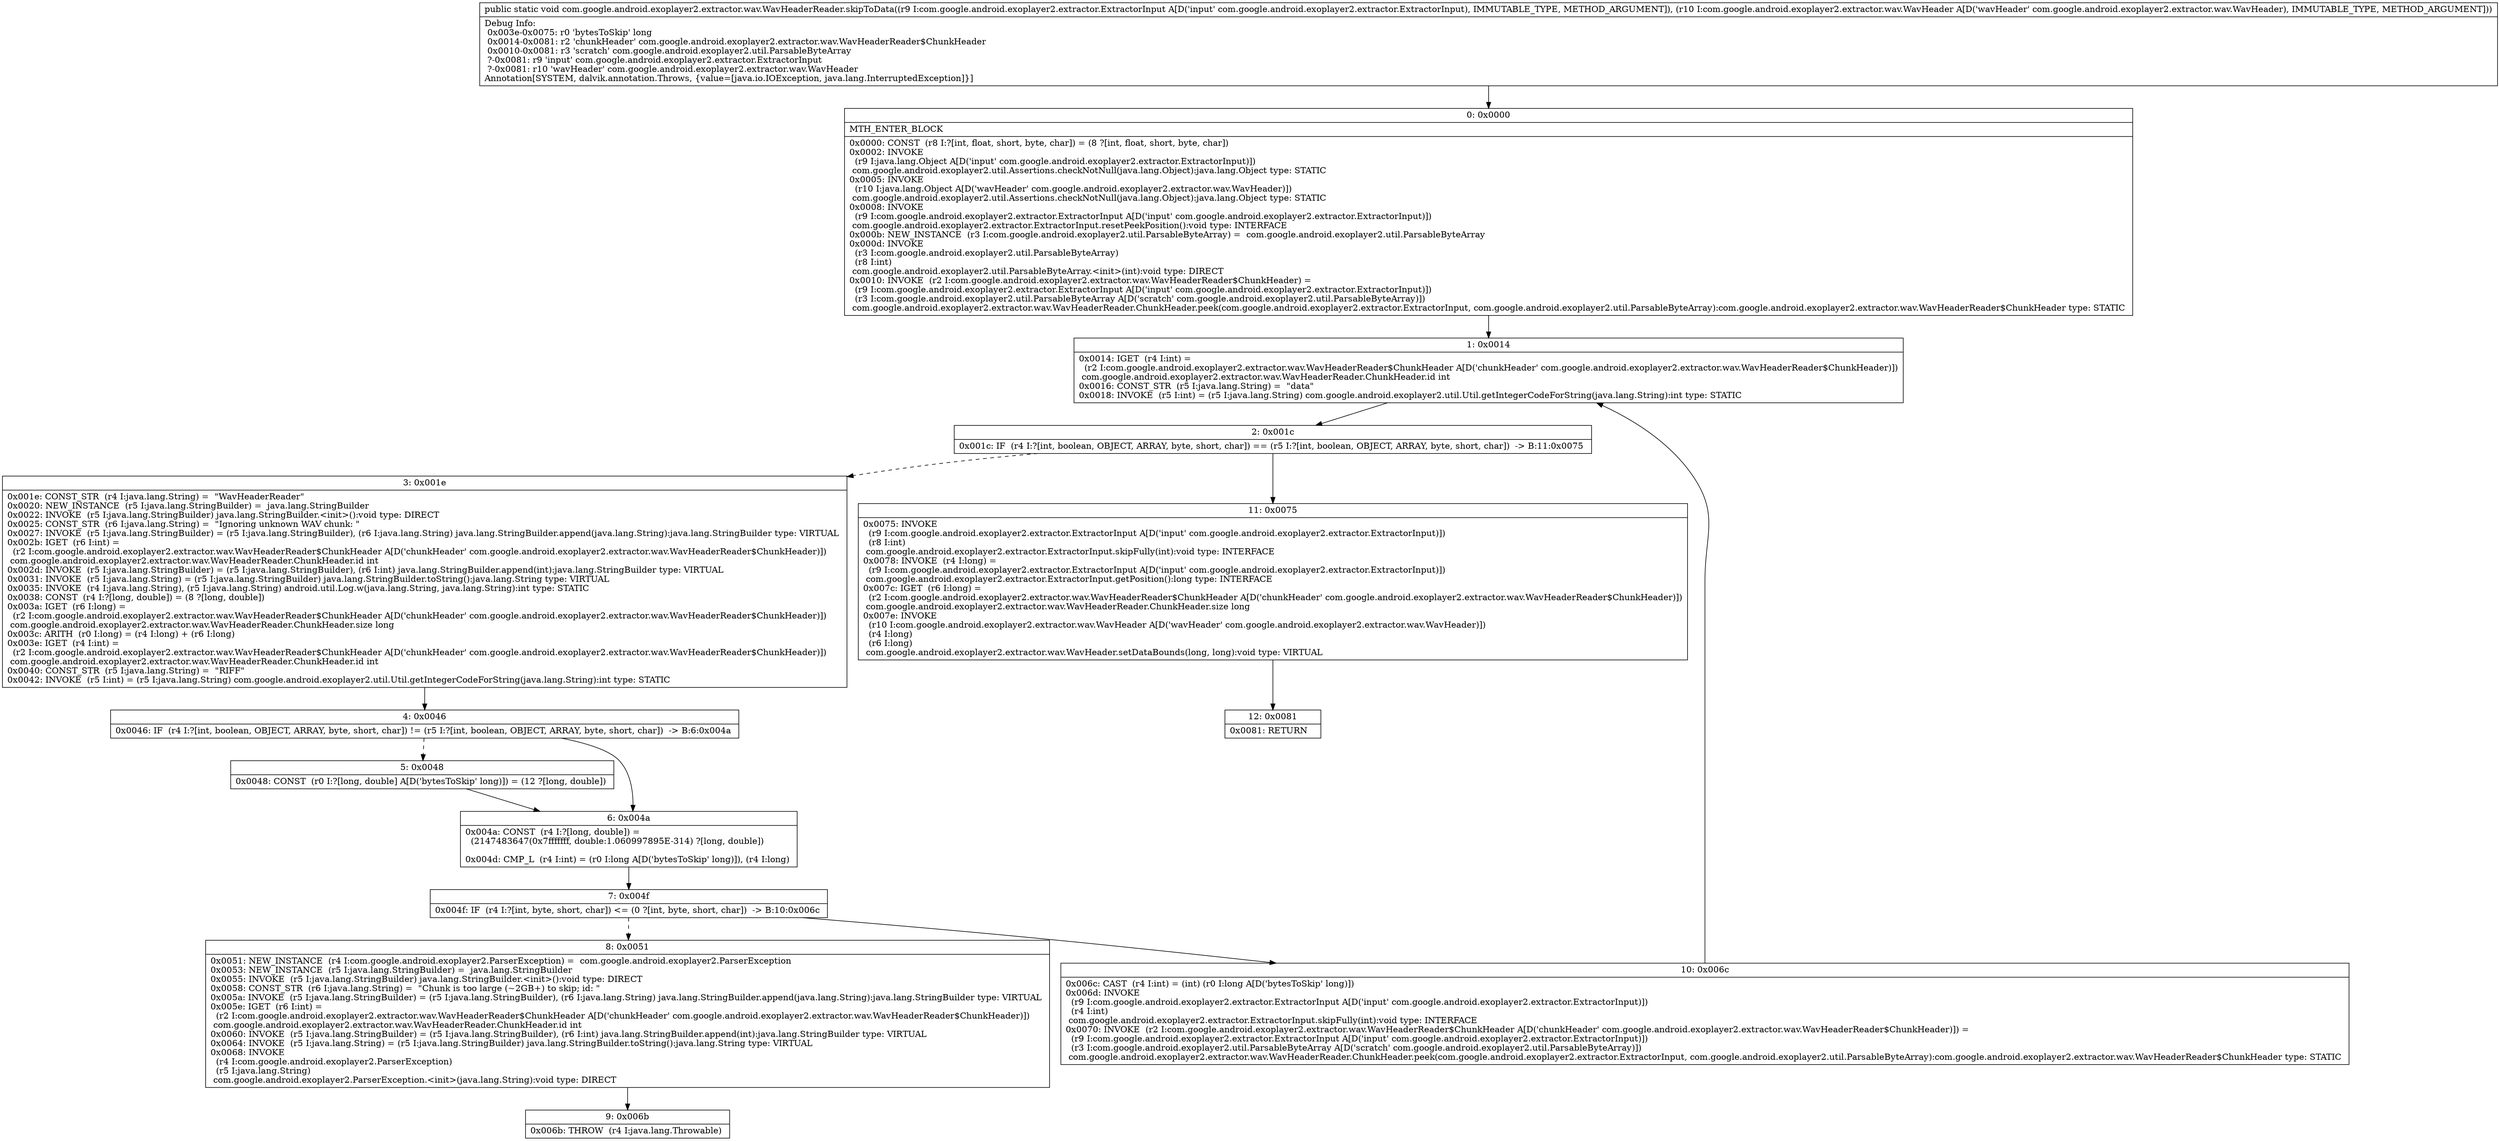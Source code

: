 digraph "CFG forcom.google.android.exoplayer2.extractor.wav.WavHeaderReader.skipToData(Lcom\/google\/android\/exoplayer2\/extractor\/ExtractorInput;Lcom\/google\/android\/exoplayer2\/extractor\/wav\/WavHeader;)V" {
Node_0 [shape=record,label="{0\:\ 0x0000|MTH_ENTER_BLOCK\l|0x0000: CONST  (r8 I:?[int, float, short, byte, char]) = (8 ?[int, float, short, byte, char]) \l0x0002: INVOKE  \l  (r9 I:java.lang.Object A[D('input' com.google.android.exoplayer2.extractor.ExtractorInput)])\l com.google.android.exoplayer2.util.Assertions.checkNotNull(java.lang.Object):java.lang.Object type: STATIC \l0x0005: INVOKE  \l  (r10 I:java.lang.Object A[D('wavHeader' com.google.android.exoplayer2.extractor.wav.WavHeader)])\l com.google.android.exoplayer2.util.Assertions.checkNotNull(java.lang.Object):java.lang.Object type: STATIC \l0x0008: INVOKE  \l  (r9 I:com.google.android.exoplayer2.extractor.ExtractorInput A[D('input' com.google.android.exoplayer2.extractor.ExtractorInput)])\l com.google.android.exoplayer2.extractor.ExtractorInput.resetPeekPosition():void type: INTERFACE \l0x000b: NEW_INSTANCE  (r3 I:com.google.android.exoplayer2.util.ParsableByteArray) =  com.google.android.exoplayer2.util.ParsableByteArray \l0x000d: INVOKE  \l  (r3 I:com.google.android.exoplayer2.util.ParsableByteArray)\l  (r8 I:int)\l com.google.android.exoplayer2.util.ParsableByteArray.\<init\>(int):void type: DIRECT \l0x0010: INVOKE  (r2 I:com.google.android.exoplayer2.extractor.wav.WavHeaderReader$ChunkHeader) = \l  (r9 I:com.google.android.exoplayer2.extractor.ExtractorInput A[D('input' com.google.android.exoplayer2.extractor.ExtractorInput)])\l  (r3 I:com.google.android.exoplayer2.util.ParsableByteArray A[D('scratch' com.google.android.exoplayer2.util.ParsableByteArray)])\l com.google.android.exoplayer2.extractor.wav.WavHeaderReader.ChunkHeader.peek(com.google.android.exoplayer2.extractor.ExtractorInput, com.google.android.exoplayer2.util.ParsableByteArray):com.google.android.exoplayer2.extractor.wav.WavHeaderReader$ChunkHeader type: STATIC \l}"];
Node_1 [shape=record,label="{1\:\ 0x0014|0x0014: IGET  (r4 I:int) = \l  (r2 I:com.google.android.exoplayer2.extractor.wav.WavHeaderReader$ChunkHeader A[D('chunkHeader' com.google.android.exoplayer2.extractor.wav.WavHeaderReader$ChunkHeader)])\l com.google.android.exoplayer2.extractor.wav.WavHeaderReader.ChunkHeader.id int \l0x0016: CONST_STR  (r5 I:java.lang.String) =  \"data\" \l0x0018: INVOKE  (r5 I:int) = (r5 I:java.lang.String) com.google.android.exoplayer2.util.Util.getIntegerCodeForString(java.lang.String):int type: STATIC \l}"];
Node_2 [shape=record,label="{2\:\ 0x001c|0x001c: IF  (r4 I:?[int, boolean, OBJECT, ARRAY, byte, short, char]) == (r5 I:?[int, boolean, OBJECT, ARRAY, byte, short, char])  \-\> B:11:0x0075 \l}"];
Node_3 [shape=record,label="{3\:\ 0x001e|0x001e: CONST_STR  (r4 I:java.lang.String) =  \"WavHeaderReader\" \l0x0020: NEW_INSTANCE  (r5 I:java.lang.StringBuilder) =  java.lang.StringBuilder \l0x0022: INVOKE  (r5 I:java.lang.StringBuilder) java.lang.StringBuilder.\<init\>():void type: DIRECT \l0x0025: CONST_STR  (r6 I:java.lang.String) =  \"Ignoring unknown WAV chunk: \" \l0x0027: INVOKE  (r5 I:java.lang.StringBuilder) = (r5 I:java.lang.StringBuilder), (r6 I:java.lang.String) java.lang.StringBuilder.append(java.lang.String):java.lang.StringBuilder type: VIRTUAL \l0x002b: IGET  (r6 I:int) = \l  (r2 I:com.google.android.exoplayer2.extractor.wav.WavHeaderReader$ChunkHeader A[D('chunkHeader' com.google.android.exoplayer2.extractor.wav.WavHeaderReader$ChunkHeader)])\l com.google.android.exoplayer2.extractor.wav.WavHeaderReader.ChunkHeader.id int \l0x002d: INVOKE  (r5 I:java.lang.StringBuilder) = (r5 I:java.lang.StringBuilder), (r6 I:int) java.lang.StringBuilder.append(int):java.lang.StringBuilder type: VIRTUAL \l0x0031: INVOKE  (r5 I:java.lang.String) = (r5 I:java.lang.StringBuilder) java.lang.StringBuilder.toString():java.lang.String type: VIRTUAL \l0x0035: INVOKE  (r4 I:java.lang.String), (r5 I:java.lang.String) android.util.Log.w(java.lang.String, java.lang.String):int type: STATIC \l0x0038: CONST  (r4 I:?[long, double]) = (8 ?[long, double]) \l0x003a: IGET  (r6 I:long) = \l  (r2 I:com.google.android.exoplayer2.extractor.wav.WavHeaderReader$ChunkHeader A[D('chunkHeader' com.google.android.exoplayer2.extractor.wav.WavHeaderReader$ChunkHeader)])\l com.google.android.exoplayer2.extractor.wav.WavHeaderReader.ChunkHeader.size long \l0x003c: ARITH  (r0 I:long) = (r4 I:long) + (r6 I:long) \l0x003e: IGET  (r4 I:int) = \l  (r2 I:com.google.android.exoplayer2.extractor.wav.WavHeaderReader$ChunkHeader A[D('chunkHeader' com.google.android.exoplayer2.extractor.wav.WavHeaderReader$ChunkHeader)])\l com.google.android.exoplayer2.extractor.wav.WavHeaderReader.ChunkHeader.id int \l0x0040: CONST_STR  (r5 I:java.lang.String) =  \"RIFF\" \l0x0042: INVOKE  (r5 I:int) = (r5 I:java.lang.String) com.google.android.exoplayer2.util.Util.getIntegerCodeForString(java.lang.String):int type: STATIC \l}"];
Node_4 [shape=record,label="{4\:\ 0x0046|0x0046: IF  (r4 I:?[int, boolean, OBJECT, ARRAY, byte, short, char]) != (r5 I:?[int, boolean, OBJECT, ARRAY, byte, short, char])  \-\> B:6:0x004a \l}"];
Node_5 [shape=record,label="{5\:\ 0x0048|0x0048: CONST  (r0 I:?[long, double] A[D('bytesToSkip' long)]) = (12 ?[long, double]) \l}"];
Node_6 [shape=record,label="{6\:\ 0x004a|0x004a: CONST  (r4 I:?[long, double]) = \l  (2147483647(0x7fffffff, double:1.060997895E\-314) ?[long, double])\l \l0x004d: CMP_L  (r4 I:int) = (r0 I:long A[D('bytesToSkip' long)]), (r4 I:long) \l}"];
Node_7 [shape=record,label="{7\:\ 0x004f|0x004f: IF  (r4 I:?[int, byte, short, char]) \<= (0 ?[int, byte, short, char])  \-\> B:10:0x006c \l}"];
Node_8 [shape=record,label="{8\:\ 0x0051|0x0051: NEW_INSTANCE  (r4 I:com.google.android.exoplayer2.ParserException) =  com.google.android.exoplayer2.ParserException \l0x0053: NEW_INSTANCE  (r5 I:java.lang.StringBuilder) =  java.lang.StringBuilder \l0x0055: INVOKE  (r5 I:java.lang.StringBuilder) java.lang.StringBuilder.\<init\>():void type: DIRECT \l0x0058: CONST_STR  (r6 I:java.lang.String) =  \"Chunk is too large (~2GB+) to skip; id: \" \l0x005a: INVOKE  (r5 I:java.lang.StringBuilder) = (r5 I:java.lang.StringBuilder), (r6 I:java.lang.String) java.lang.StringBuilder.append(java.lang.String):java.lang.StringBuilder type: VIRTUAL \l0x005e: IGET  (r6 I:int) = \l  (r2 I:com.google.android.exoplayer2.extractor.wav.WavHeaderReader$ChunkHeader A[D('chunkHeader' com.google.android.exoplayer2.extractor.wav.WavHeaderReader$ChunkHeader)])\l com.google.android.exoplayer2.extractor.wav.WavHeaderReader.ChunkHeader.id int \l0x0060: INVOKE  (r5 I:java.lang.StringBuilder) = (r5 I:java.lang.StringBuilder), (r6 I:int) java.lang.StringBuilder.append(int):java.lang.StringBuilder type: VIRTUAL \l0x0064: INVOKE  (r5 I:java.lang.String) = (r5 I:java.lang.StringBuilder) java.lang.StringBuilder.toString():java.lang.String type: VIRTUAL \l0x0068: INVOKE  \l  (r4 I:com.google.android.exoplayer2.ParserException)\l  (r5 I:java.lang.String)\l com.google.android.exoplayer2.ParserException.\<init\>(java.lang.String):void type: DIRECT \l}"];
Node_9 [shape=record,label="{9\:\ 0x006b|0x006b: THROW  (r4 I:java.lang.Throwable) \l}"];
Node_10 [shape=record,label="{10\:\ 0x006c|0x006c: CAST  (r4 I:int) = (int) (r0 I:long A[D('bytesToSkip' long)]) \l0x006d: INVOKE  \l  (r9 I:com.google.android.exoplayer2.extractor.ExtractorInput A[D('input' com.google.android.exoplayer2.extractor.ExtractorInput)])\l  (r4 I:int)\l com.google.android.exoplayer2.extractor.ExtractorInput.skipFully(int):void type: INTERFACE \l0x0070: INVOKE  (r2 I:com.google.android.exoplayer2.extractor.wav.WavHeaderReader$ChunkHeader A[D('chunkHeader' com.google.android.exoplayer2.extractor.wav.WavHeaderReader$ChunkHeader)]) = \l  (r9 I:com.google.android.exoplayer2.extractor.ExtractorInput A[D('input' com.google.android.exoplayer2.extractor.ExtractorInput)])\l  (r3 I:com.google.android.exoplayer2.util.ParsableByteArray A[D('scratch' com.google.android.exoplayer2.util.ParsableByteArray)])\l com.google.android.exoplayer2.extractor.wav.WavHeaderReader.ChunkHeader.peek(com.google.android.exoplayer2.extractor.ExtractorInput, com.google.android.exoplayer2.util.ParsableByteArray):com.google.android.exoplayer2.extractor.wav.WavHeaderReader$ChunkHeader type: STATIC \l}"];
Node_11 [shape=record,label="{11\:\ 0x0075|0x0075: INVOKE  \l  (r9 I:com.google.android.exoplayer2.extractor.ExtractorInput A[D('input' com.google.android.exoplayer2.extractor.ExtractorInput)])\l  (r8 I:int)\l com.google.android.exoplayer2.extractor.ExtractorInput.skipFully(int):void type: INTERFACE \l0x0078: INVOKE  (r4 I:long) = \l  (r9 I:com.google.android.exoplayer2.extractor.ExtractorInput A[D('input' com.google.android.exoplayer2.extractor.ExtractorInput)])\l com.google.android.exoplayer2.extractor.ExtractorInput.getPosition():long type: INTERFACE \l0x007c: IGET  (r6 I:long) = \l  (r2 I:com.google.android.exoplayer2.extractor.wav.WavHeaderReader$ChunkHeader A[D('chunkHeader' com.google.android.exoplayer2.extractor.wav.WavHeaderReader$ChunkHeader)])\l com.google.android.exoplayer2.extractor.wav.WavHeaderReader.ChunkHeader.size long \l0x007e: INVOKE  \l  (r10 I:com.google.android.exoplayer2.extractor.wav.WavHeader A[D('wavHeader' com.google.android.exoplayer2.extractor.wav.WavHeader)])\l  (r4 I:long)\l  (r6 I:long)\l com.google.android.exoplayer2.extractor.wav.WavHeader.setDataBounds(long, long):void type: VIRTUAL \l}"];
Node_12 [shape=record,label="{12\:\ 0x0081|0x0081: RETURN   \l}"];
MethodNode[shape=record,label="{public static void com.google.android.exoplayer2.extractor.wav.WavHeaderReader.skipToData((r9 I:com.google.android.exoplayer2.extractor.ExtractorInput A[D('input' com.google.android.exoplayer2.extractor.ExtractorInput), IMMUTABLE_TYPE, METHOD_ARGUMENT]), (r10 I:com.google.android.exoplayer2.extractor.wav.WavHeader A[D('wavHeader' com.google.android.exoplayer2.extractor.wav.WavHeader), IMMUTABLE_TYPE, METHOD_ARGUMENT]))  | Debug Info:\l  0x003e\-0x0075: r0 'bytesToSkip' long\l  0x0014\-0x0081: r2 'chunkHeader' com.google.android.exoplayer2.extractor.wav.WavHeaderReader$ChunkHeader\l  0x0010\-0x0081: r3 'scratch' com.google.android.exoplayer2.util.ParsableByteArray\l  ?\-0x0081: r9 'input' com.google.android.exoplayer2.extractor.ExtractorInput\l  ?\-0x0081: r10 'wavHeader' com.google.android.exoplayer2.extractor.wav.WavHeader\lAnnotation[SYSTEM, dalvik.annotation.Throws, \{value=[java.io.IOException, java.lang.InterruptedException]\}]\l}"];
MethodNode -> Node_0;
Node_0 -> Node_1;
Node_1 -> Node_2;
Node_2 -> Node_3[style=dashed];
Node_2 -> Node_11;
Node_3 -> Node_4;
Node_4 -> Node_5[style=dashed];
Node_4 -> Node_6;
Node_5 -> Node_6;
Node_6 -> Node_7;
Node_7 -> Node_8[style=dashed];
Node_7 -> Node_10;
Node_8 -> Node_9;
Node_10 -> Node_1;
Node_11 -> Node_12;
}

